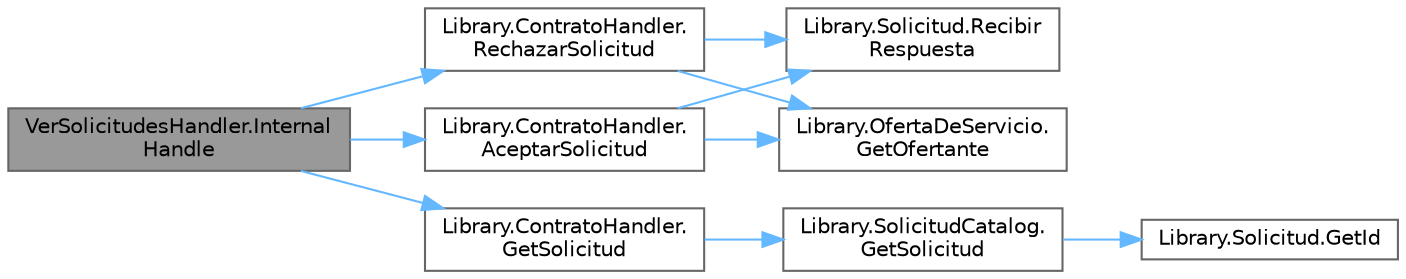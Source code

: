 digraph "VerSolicitudesHandler.InternalHandle"
{
 // INTERACTIVE_SVG=YES
 // LATEX_PDF_SIZE
  bgcolor="transparent";
  edge [fontname=Helvetica,fontsize=10,labelfontname=Helvetica,labelfontsize=10];
  node [fontname=Helvetica,fontsize=10,shape=box,height=0.2,width=0.4];
  rankdir="LR";
  Node1 [label="VerSolicitudesHandler.Internal\lHandle",height=0.2,width=0.4,color="gray40", fillcolor="grey60", style="filled", fontcolor="black",tooltip="Procesa el mensaje \"Categorias\" y retorna true; retorna false en caso contrario."];
  Node1 -> Node2 [color="steelblue1",style="solid"];
  Node2 [label="Library.ContratoHandler.\lAceptarSolicitud",height=0.2,width=0.4,color="grey40", fillcolor="white", style="filled",URL="$classLibrary_1_1ContratoHandler.html#a9da1c5ea2f4b9eb3ebe351fa0dac67d5",tooltip="Método para aceptar una solicitud."];
  Node2 -> Node3 [color="steelblue1",style="solid"];
  Node3 [label="Library.OfertaDeServicio.\lGetOfertante",height=0.2,width=0.4,color="grey40", fillcolor="white", style="filled",URL="$classLibrary_1_1OfertaDeServicio.html#a317a1a53e5d0446eab1627651120cb02",tooltip="Método para obtener NickName de Ofertante."];
  Node2 -> Node4 [color="steelblue1",style="solid"];
  Node4 [label="Library.Solicitud.Recibir\lRespuesta",height=0.2,width=0.4,color="grey40", fillcolor="white", style="filled",URL="$classLibrary_1_1Solicitud.html#af5a3701c9bf3a3272239cfdbad4ca44c",tooltip="Método para conocer el estado de una oferta"];
  Node1 -> Node5 [color="steelblue1",style="solid"];
  Node5 [label="Library.ContratoHandler.\lGetSolicitud",height=0.2,width=0.4,color="grey40", fillcolor="white", style="filled",URL="$classLibrary_1_1ContratoHandler.html#ad7ea07a39a3d74804c2ba82ef20bc557",tooltip="Método para obtener una solicitud por id"];
  Node5 -> Node6 [color="steelblue1",style="solid"];
  Node6 [label="Library.SolicitudCatalog.\lGetSolicitud",height=0.2,width=0.4,color="grey40", fillcolor="white", style="filled",URL="$classLibrary_1_1SolicitudCatalog.html#a0e97a598341427a7eb17f32de89e45eb",tooltip="Método para obtener una solicitud por id"];
  Node6 -> Node7 [color="steelblue1",style="solid"];
  Node7 [label="Library.Solicitud.GetId",height=0.2,width=0.4,color="grey40", fillcolor="white", style="filled",URL="$classLibrary_1_1Solicitud.html#ab9187247666d0ece299b2eae8d4bb91c",tooltip="Método para obtener el id de una Solicitud."];
  Node1 -> Node8 [color="steelblue1",style="solid"];
  Node8 [label="Library.ContratoHandler.\lRechazarSolicitud",height=0.2,width=0.4,color="grey40", fillcolor="white", style="filled",URL="$classLibrary_1_1ContratoHandler.html#ad07b990d40d49dc3a2fba8e63289e465",tooltip="Método para rechazar una solicitud."];
  Node8 -> Node3 [color="steelblue1",style="solid"];
  Node8 -> Node4 [color="steelblue1",style="solid"];
}
